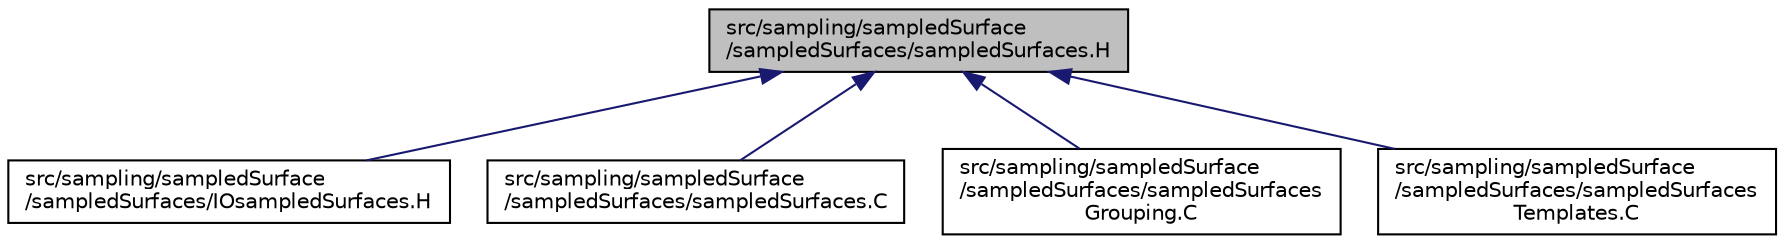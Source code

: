 digraph "src/sampling/sampledSurface/sampledSurfaces/sampledSurfaces.H"
{
  bgcolor="transparent";
  edge [fontname="Helvetica",fontsize="10",labelfontname="Helvetica",labelfontsize="10"];
  node [fontname="Helvetica",fontsize="10",shape=record];
  Node1 [label="src/sampling/sampledSurface\l/sampledSurfaces/sampledSurfaces.H",height=0.2,width=0.4,color="black", fillcolor="grey75", style="filled", fontcolor="black"];
  Node1 -> Node2 [dir="back",color="midnightblue",fontsize="10",style="solid",fontname="Helvetica"];
  Node2 [label="src/sampling/sampledSurface\l/sampledSurfaces/IOsampledSurfaces.H",height=0.2,width=0.4,color="black",URL="$a09935.html"];
  Node1 -> Node3 [dir="back",color="midnightblue",fontsize="10",style="solid",fontname="Helvetica"];
  Node3 [label="src/sampling/sampledSurface\l/sampledSurfaces/sampledSurfaces.C",height=0.2,width=0.4,color="black",URL="$a09936.html"];
  Node1 -> Node4 [dir="back",color="midnightblue",fontsize="10",style="solid",fontname="Helvetica"];
  Node4 [label="src/sampling/sampledSurface\l/sampledSurfaces/sampledSurfaces\lGrouping.C",height=0.2,width=0.4,color="black",URL="$a09938.html"];
  Node1 -> Node5 [dir="back",color="midnightblue",fontsize="10",style="solid",fontname="Helvetica"];
  Node5 [label="src/sampling/sampledSurface\l/sampledSurfaces/sampledSurfaces\lTemplates.C",height=0.2,width=0.4,color="black",URL="$a09939.html"];
}
